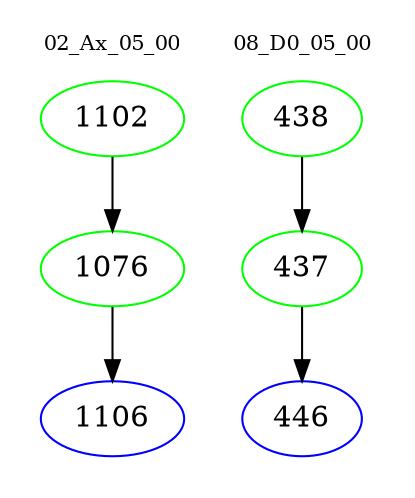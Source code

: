 digraph{
subgraph cluster_0 {
color = white
label = "02_Ax_05_00";
fontsize=10;
T0_1102 [label="1102", color="green"]
T0_1102 -> T0_1076 [color="black"]
T0_1076 [label="1076", color="green"]
T0_1076 -> T0_1106 [color="black"]
T0_1106 [label="1106", color="blue"]
}
subgraph cluster_1 {
color = white
label = "08_D0_05_00";
fontsize=10;
T1_438 [label="438", color="green"]
T1_438 -> T1_437 [color="black"]
T1_437 [label="437", color="green"]
T1_437 -> T1_446 [color="black"]
T1_446 [label="446", color="blue"]
}
}
